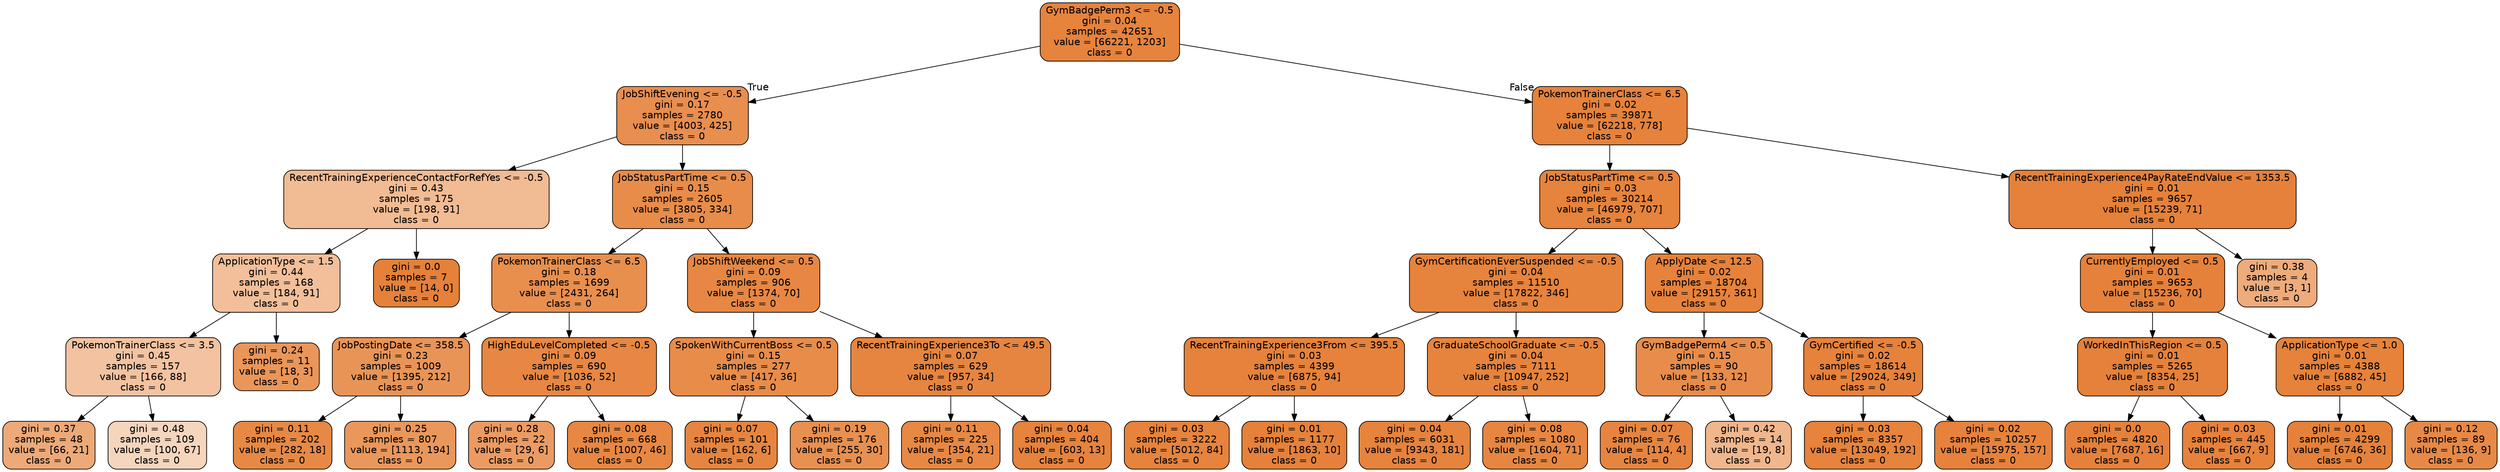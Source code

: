digraph Tree {
node [shape=box, style="filled, rounded", color="black", fontname=helvetica] ;
edge [fontname=helvetica] ;
0 [label="GymBadgePerm3 <= -0.5\ngini = 0.04\nsamples = 42651\nvalue = [66221, 1203]\nclass = 0", fillcolor="#e58139fa"] ;
1 [label="JobShiftEvening <= -0.5\ngini = 0.17\nsamples = 2780\nvalue = [4003, 425]\nclass = 0", fillcolor="#e58139e4"] ;
0 -> 1 [labeldistance=2.5, labelangle=45, headlabel="True"] ;
2 [label="RecentTrainingExperienceContactForRefYes <= -0.5\ngini = 0.43\nsamples = 175\nvalue = [198, 91]\nclass = 0", fillcolor="#e581398a"] ;
1 -> 2 ;
3 [label="ApplicationType <= 1.5\ngini = 0.44\nsamples = 168\nvalue = [184, 91]\nclass = 0", fillcolor="#e5813981"] ;
2 -> 3 ;
4 [label="PokemonTrainerClass <= 3.5\ngini = 0.45\nsamples = 157\nvalue = [166, 88]\nclass = 0", fillcolor="#e5813978"] ;
3 -> 4 ;
5 [label="gini = 0.37\nsamples = 48\nvalue = [66, 21]\nclass = 0", fillcolor="#e58139ae"] ;
4 -> 5 ;
6 [label="gini = 0.48\nsamples = 109\nvalue = [100, 67]\nclass = 0", fillcolor="#e5813954"] ;
4 -> 6 ;
7 [label="gini = 0.24\nsamples = 11\nvalue = [18, 3]\nclass = 0", fillcolor="#e58139d4"] ;
3 -> 7 ;
8 [label="gini = 0.0\nsamples = 7\nvalue = [14, 0]\nclass = 0", fillcolor="#e58139ff"] ;
2 -> 8 ;
9 [label="JobStatusPartTime <= 0.5\ngini = 0.15\nsamples = 2605\nvalue = [3805, 334]\nclass = 0", fillcolor="#e58139e9"] ;
1 -> 9 ;
10 [label="PokemonTrainerClass <= 6.5\ngini = 0.18\nsamples = 1699\nvalue = [2431, 264]\nclass = 0", fillcolor="#e58139e3"] ;
9 -> 10 ;
11 [label="JobPostingDate <= 358.5\ngini = 0.23\nsamples = 1009\nvalue = [1395, 212]\nclass = 0", fillcolor="#e58139d8"] ;
10 -> 11 ;
12 [label="gini = 0.11\nsamples = 202\nvalue = [282, 18]\nclass = 0", fillcolor="#e58139ef"] ;
11 -> 12 ;
13 [label="gini = 0.25\nsamples = 807\nvalue = [1113, 194]\nclass = 0", fillcolor="#e58139d3"] ;
11 -> 13 ;
14 [label="HighEduLevelCompleted <= -0.5\ngini = 0.09\nsamples = 690\nvalue = [1036, 52]\nclass = 0", fillcolor="#e58139f2"] ;
10 -> 14 ;
15 [label="gini = 0.28\nsamples = 22\nvalue = [29, 6]\nclass = 0", fillcolor="#e58139ca"] ;
14 -> 15 ;
16 [label="gini = 0.08\nsamples = 668\nvalue = [1007, 46]\nclass = 0", fillcolor="#e58139f3"] ;
14 -> 16 ;
17 [label="JobShiftWeekend <= 0.5\ngini = 0.09\nsamples = 906\nvalue = [1374, 70]\nclass = 0", fillcolor="#e58139f2"] ;
9 -> 17 ;
18 [label="SpokenWithCurrentBoss <= 0.5\ngini = 0.15\nsamples = 277\nvalue = [417, 36]\nclass = 0", fillcolor="#e58139e9"] ;
17 -> 18 ;
19 [label="gini = 0.07\nsamples = 101\nvalue = [162, 6]\nclass = 0", fillcolor="#e58139f6"] ;
18 -> 19 ;
20 [label="gini = 0.19\nsamples = 176\nvalue = [255, 30]\nclass = 0", fillcolor="#e58139e1"] ;
18 -> 20 ;
21 [label="RecentTrainingExperience3To <= 49.5\ngini = 0.07\nsamples = 629\nvalue = [957, 34]\nclass = 0", fillcolor="#e58139f6"] ;
17 -> 21 ;
22 [label="gini = 0.11\nsamples = 225\nvalue = [354, 21]\nclass = 0", fillcolor="#e58139f0"] ;
21 -> 22 ;
23 [label="gini = 0.04\nsamples = 404\nvalue = [603, 13]\nclass = 0", fillcolor="#e58139fa"] ;
21 -> 23 ;
24 [label="PokemonTrainerClass <= 6.5\ngini = 0.02\nsamples = 39871\nvalue = [62218, 778]\nclass = 0", fillcolor="#e58139fc"] ;
0 -> 24 [labeldistance=2.5, labelangle=-45, headlabel="False"] ;
25 [label="JobStatusPartTime <= 0.5\ngini = 0.03\nsamples = 30214\nvalue = [46979, 707]\nclass = 0", fillcolor="#e58139fb"] ;
24 -> 25 ;
26 [label="GymCertificationEverSuspended <= -0.5\ngini = 0.04\nsamples = 11510\nvalue = [17822, 346]\nclass = 0", fillcolor="#e58139fa"] ;
25 -> 26 ;
27 [label="RecentTrainingExperience3From <= 395.5\ngini = 0.03\nsamples = 4399\nvalue = [6875, 94]\nclass = 0", fillcolor="#e58139fc"] ;
26 -> 27 ;
28 [label="gini = 0.03\nsamples = 3222\nvalue = [5012, 84]\nclass = 0", fillcolor="#e58139fb"] ;
27 -> 28 ;
29 [label="gini = 0.01\nsamples = 1177\nvalue = [1863, 10]\nclass = 0", fillcolor="#e58139fe"] ;
27 -> 29 ;
30 [label="GraduateSchoolGraduate <= -0.5\ngini = 0.04\nsamples = 7111\nvalue = [10947, 252]\nclass = 0", fillcolor="#e58139f9"] ;
26 -> 30 ;
31 [label="gini = 0.04\nsamples = 6031\nvalue = [9343, 181]\nclass = 0", fillcolor="#e58139fa"] ;
30 -> 31 ;
32 [label="gini = 0.08\nsamples = 1080\nvalue = [1604, 71]\nclass = 0", fillcolor="#e58139f4"] ;
30 -> 32 ;
33 [label="ApplyDate <= 12.5\ngini = 0.02\nsamples = 18704\nvalue = [29157, 361]\nclass = 0", fillcolor="#e58139fc"] ;
25 -> 33 ;
34 [label="GymBadgePerm4 <= 0.5\ngini = 0.15\nsamples = 90\nvalue = [133, 12]\nclass = 0", fillcolor="#e58139e8"] ;
33 -> 34 ;
35 [label="gini = 0.07\nsamples = 76\nvalue = [114, 4]\nclass = 0", fillcolor="#e58139f6"] ;
34 -> 35 ;
36 [label="gini = 0.42\nsamples = 14\nvalue = [19, 8]\nclass = 0", fillcolor="#e5813994"] ;
34 -> 36 ;
37 [label="GymCertified <= -0.5\ngini = 0.02\nsamples = 18614\nvalue = [29024, 349]\nclass = 0", fillcolor="#e58139fc"] ;
33 -> 37 ;
38 [label="gini = 0.03\nsamples = 8357\nvalue = [13049, 192]\nclass = 0", fillcolor="#e58139fb"] ;
37 -> 38 ;
39 [label="gini = 0.02\nsamples = 10257\nvalue = [15975, 157]\nclass = 0", fillcolor="#e58139fc"] ;
37 -> 39 ;
40 [label="RecentTrainingExperience4PayRateEndValue <= 1353.5\ngini = 0.01\nsamples = 9657\nvalue = [15239, 71]\nclass = 0", fillcolor="#e58139fe"] ;
24 -> 40 ;
41 [label="CurrentlyEmployed <= 0.5\ngini = 0.01\nsamples = 9653\nvalue = [15236, 70]\nclass = 0", fillcolor="#e58139fe"] ;
40 -> 41 ;
42 [label="WorkedInThisRegion <= 0.5\ngini = 0.01\nsamples = 5265\nvalue = [8354, 25]\nclass = 0", fillcolor="#e58139fe"] ;
41 -> 42 ;
43 [label="gini = 0.0\nsamples = 4820\nvalue = [7687, 16]\nclass = 0", fillcolor="#e58139fe"] ;
42 -> 43 ;
44 [label="gini = 0.03\nsamples = 445\nvalue = [667, 9]\nclass = 0", fillcolor="#e58139fc"] ;
42 -> 44 ;
45 [label="ApplicationType <= 1.0\ngini = 0.01\nsamples = 4388\nvalue = [6882, 45]\nclass = 0", fillcolor="#e58139fd"] ;
41 -> 45 ;
46 [label="gini = 0.01\nsamples = 4299\nvalue = [6746, 36]\nclass = 0", fillcolor="#e58139fe"] ;
45 -> 46 ;
47 [label="gini = 0.12\nsamples = 89\nvalue = [136, 9]\nclass = 0", fillcolor="#e58139ee"] ;
45 -> 47 ;
48 [label="gini = 0.38\nsamples = 4\nvalue = [3, 1]\nclass = 0", fillcolor="#e58139aa"] ;
40 -> 48 ;
}